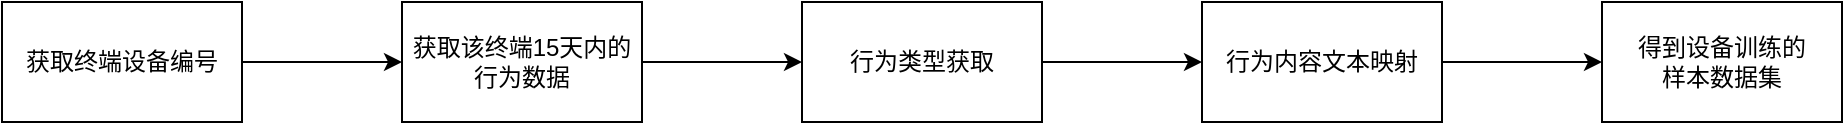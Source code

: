 <mxfile version="24.0.5" type="github">
  <diagram name="第 1 页" id="g1sN9jPEAtrTvIhcXv-d">
    <mxGraphModel dx="1136" dy="579" grid="1" gridSize="10" guides="1" tooltips="1" connect="1" arrows="1" fold="1" page="1" pageScale="1" pageWidth="827" pageHeight="1169" math="0" shadow="0">
      <root>
        <mxCell id="0" />
        <mxCell id="1" parent="0" />
        <mxCell id="8aUICM4-uKmYA9IZO1OV-1" value="" style="edgeStyle=orthogonalEdgeStyle;rounded=0;orthogonalLoop=1;jettySize=auto;html=1;" edge="1" parent="1" source="8aUICM4-uKmYA9IZO1OV-2" target="8aUICM4-uKmYA9IZO1OV-4">
          <mxGeometry relative="1" as="geometry" />
        </mxCell>
        <mxCell id="8aUICM4-uKmYA9IZO1OV-2" value="获取终端设备编号" style="rounded=0;whiteSpace=wrap;html=1;" vertex="1" parent="1">
          <mxGeometry x="40" y="340" width="120" height="60" as="geometry" />
        </mxCell>
        <mxCell id="8aUICM4-uKmYA9IZO1OV-3" value="" style="edgeStyle=orthogonalEdgeStyle;rounded=0;orthogonalLoop=1;jettySize=auto;html=1;" edge="1" parent="1" source="8aUICM4-uKmYA9IZO1OV-4" target="8aUICM4-uKmYA9IZO1OV-6">
          <mxGeometry relative="1" as="geometry" />
        </mxCell>
        <mxCell id="8aUICM4-uKmYA9IZO1OV-4" value="获取该终端15天内的&lt;div&gt;行为数据&lt;/div&gt;" style="rounded=0;whiteSpace=wrap;html=1;" vertex="1" parent="1">
          <mxGeometry x="240" y="340" width="120" height="60" as="geometry" />
        </mxCell>
        <mxCell id="8aUICM4-uKmYA9IZO1OV-5" value="" style="edgeStyle=orthogonalEdgeStyle;rounded=0;orthogonalLoop=1;jettySize=auto;html=1;" edge="1" parent="1" source="8aUICM4-uKmYA9IZO1OV-6" target="8aUICM4-uKmYA9IZO1OV-7">
          <mxGeometry relative="1" as="geometry" />
        </mxCell>
        <mxCell id="8aUICM4-uKmYA9IZO1OV-6" value="行为类型获取" style="rounded=0;whiteSpace=wrap;html=1;" vertex="1" parent="1">
          <mxGeometry x="440" y="340" width="120" height="60" as="geometry" />
        </mxCell>
        <mxCell id="8aUICM4-uKmYA9IZO1OV-9" value="" style="edgeStyle=orthogonalEdgeStyle;rounded=0;orthogonalLoop=1;jettySize=auto;html=1;" edge="1" parent="1" source="8aUICM4-uKmYA9IZO1OV-7" target="8aUICM4-uKmYA9IZO1OV-8">
          <mxGeometry relative="1" as="geometry" />
        </mxCell>
        <mxCell id="8aUICM4-uKmYA9IZO1OV-7" value="行为内容文本映射" style="rounded=0;whiteSpace=wrap;html=1;" vertex="1" parent="1">
          <mxGeometry x="640" y="340" width="120" height="60" as="geometry" />
        </mxCell>
        <mxCell id="8aUICM4-uKmYA9IZO1OV-8" value="得到设备训练的&lt;div&gt;样本数据集&lt;/div&gt;" style="rounded=0;whiteSpace=wrap;html=1;" vertex="1" parent="1">
          <mxGeometry x="840" y="340" width="120" height="60" as="geometry" />
        </mxCell>
      </root>
    </mxGraphModel>
  </diagram>
</mxfile>

